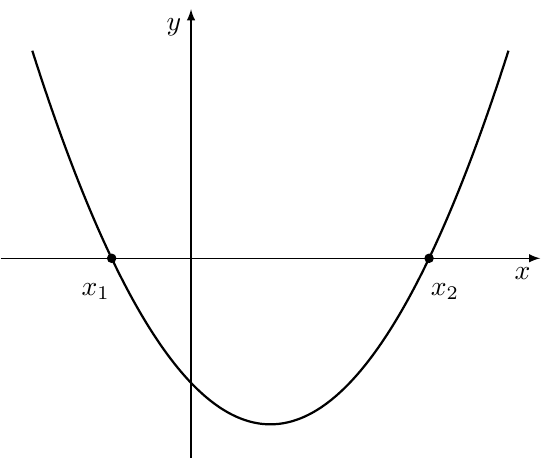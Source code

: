 \documentclass[crop]{standalone}
\usepackage[dvipsnames]{xcolor}
\usepackage{tikz}
\usepackage{pgfplots}
\pgfplotsset{compat=newest}
\usetikzlibrary{shapes.geometric,positioning}
\begin{document}
  \begin{tikzpicture}
    \begin{axis}[%
      unit rescale keep size=false,
      axis x line=center, axis y line=center,
      xlabel={$x$}, ylabel={$y$},
      xlabel style={below left}, ylabel style={below left},
      xmin=-1.2,xmax=2.2,xticklabels=\empty,xtick style={draw=none},
      ymin=-1.2,ymax=1.5,yticklabels=\empty,ytick style={draw=none},
      axis line style={-latex},
    ]%
      \def\XV{0.5}
      \def\YV{-1}
      \def\A{1}
      \addplot[mark=none,color=black,thick,samples=1000,%
        domain=-1.5+\XV:1.5+\XV]{\A*(x-\XV)^2+\YV};

      \addplot[mark=*,mark color=black, mark size=1.5pt] coordinates {(\XV-sqrt(-\YV/\A),0)};
      \node at (axis cs: {\XV-sqrt(-\YV/\A)-0.1},-0.2) {$x_{1}$};

      \addplot[mark=*,mark color=black, mark size=1.5pt] coordinates {(\XV+sqrt(-\YV/\A),0)};
      \node at (axis cs: {\XV+sqrt(-\YV/\A)+0.1},-0.2) {$x_{2}$};
    \end{axis}
  \end{tikzpicture}%
\end{document}